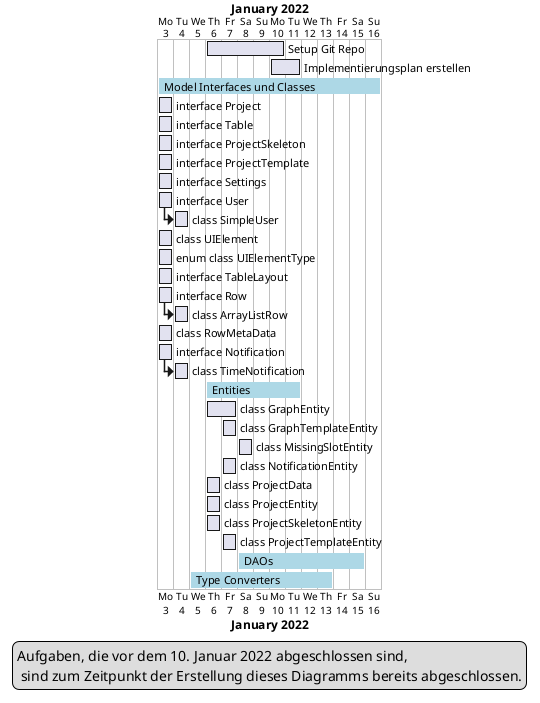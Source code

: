 @startgantt

Project starts the 3rd of January 2022

[Setup Git Repo] starts 2022-01-06 and ends 2022-01-10
[Implementierungsplan erstellen] starts 2022-01-10 and lasts 2 days
[Model Interfaces und Classes] starts 2022-01-03 and ends 2022-01-16
[Model Interfaces und Classes] is colored in lightblue
[interface Project] starts 2022-01-03
[interface Table] starts 2022-01-03
[interface ProjectSkeleton] starts 2022-01-03
[interface ProjectTemplate] starts 2022-01-03
[interface Settings] starts 2022-01-03
[interface User] starts 2022-01-03
[class SimpleUser] starts at [interface User]'s end
[class UIElement] starts 2022-01-03
[enum class UIElementType] starts 2022-01-03
[interface Table] starts 2022-01-03
[interface TableLayout] starts 2022-01-03
[interface Row] starts 2022-01-03
[class ArrayListRow] starts at [interface Row]'s end
[class RowMetaData] starts 2022-01-03
[interface Notification] starts 2022-01-03
[class TimeNotification] starts at [interface Notification]'s end

[Entities] starts 2022-01-06 and ends 2022-01-11
[Entities] is colored in lightblue
[class GraphEntity] starts 2022-01-06 and ends 2022-01-07
[class GraphTemplateEntity] starts 2022-01-07
[class MissingSlotEntity] starts 2022-01-08
[class NotificationEntity] starts 2022-01-07
[class ProjectData] starts 2022-01-06
[class ProjectEntity] starts 2022-01-06
[class ProjectSkeletonEntity] starts 2022-01-06
[class ProjectTemplateEntity] starts 2022-01-07
[DAOs] starts 2022-01-08 and ends 2022-01-15
[DAOs] is colored in lightblue
[Type Converters] starts 2022-01-05 and ends 2022-01-13
[Type Converters] is colored in lightblue

legend
    Aufgaben, die vor dem 10. Januar 2022 abgeschlossen sind,
     sind zum Zeitpunkt der Erstellung dieses Diagramms bereits abgeschlossen.
end legend



@endgantt